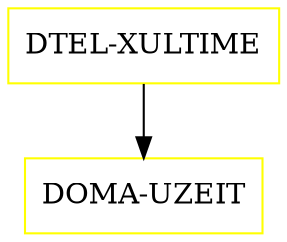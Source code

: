 digraph G {
  "DTEL-XULTIME" [shape=box,color=yellow];
  "DOMA-UZEIT" [shape=box,color=yellow,URL="./DOMA_UZEIT.html"];
  "DTEL-XULTIME" -> "DOMA-UZEIT";
}
